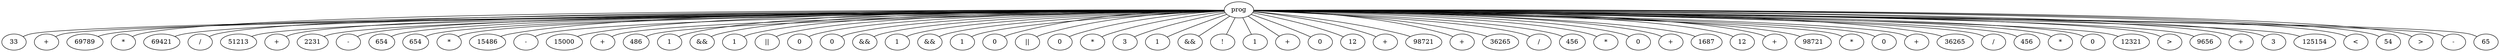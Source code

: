 graph ast { 
<AST.AST object at 0x7f556ed10d60>[label="prog"] 
<AST.AST object at 0x7f556ed10dc0>[label="33"] 
<AST.AST object at 0x7f556ed10df0>[label="+"] 
<AST.AST object at 0x7f556ed10c10>[label="69789"] 
<AST.AST object at 0x7f556ed10eb0>[label="*"] 
<AST.AST object at 0x7f556ed10e20>[label="69421"] 
<AST.AST object at 0x7f556ed107f0>[label="/"] 
<AST.AST object at 0x7f556ed102e0>[label="51213"] 
<AST.AST object at 0x7f556ed10e80>[label="+"] 
<AST.AST object at 0x7f556ed10ac0>[label="2231"] 
<AST.AST object at 0x7f556ed109d0>[label="-"] 
<AST.AST object at 0x7f556ed10280>[label="654"] 
<AST.AST object at 0x7f556ed106a0>[label="654"] 
<AST.AST object at 0x7f556ed103a0>[label="*"] 
<AST.AST object at 0x7f556ed104c0>[label="15486"] 
<AST.AST object at 0x7f556ed10220>[label="-"] 
<AST.AST object at 0x7f556ed103d0>[label="15000"] 
<AST.AST object at 0x7f556ed105e0>[label="+"] 
<AST.AST object at 0x7f556ed0d520>[label="486"] 
<AST.AST object at 0x7f556ed0d490>[label="1"] 
<AST.AST object at 0x7f556ed0d430>[label="&&"] 
<AST.AST object at 0x7f556ed0da30>[label="1"] 
<AST.AST object at 0x7f556ed0d790>[label="||"] 
<AST.AST object at 0x7f556ed0dac0>[label="0"] 
<AST.AST object at 0x7f556ed0d670>[label="0"] 
<AST.AST object at 0x7f556ed0dc10>[label="&&"] 
<AST.AST object at 0x7f556ed0db50>[label="1"] 
<AST.AST object at 0x7f556ed0dfa0>[label="&&"] 
<AST.AST object at 0x7f556ed0d730>[label="1"] 
<AST.AST object at 0x7f556ed0d820>[label="0"] 
<AST.AST object at 0x7f556ed0de80>[label="||"] 
<AST.AST object at 0x7f556ed0d970>[label="0"] 
<AST.AST object at 0x7f556ed0dd00>[label="*"] 
<AST.AST object at 0x7f556ed05a60>[label="3"] 
<AST.AST object at 0x7f556ed05b80>[label="1"] 
<AST.AST object at 0x7f556ed05fa0>[label="&&"] 
<AST.AST object at 0x7f556ed05c70>[label="!"] 
<AST.AST object at 0x7f556ed05eb0>[label="1"] 
<AST.AST object at 0x7f556ed05e50>[label="+"] 
<AST.AST object at 0x7f556ed05130>[label="0"] 
<AST.AST object at 0x7f556ed05280>[label="12"] 
<AST.AST object at 0x7f556ed05610>[label="+"] 
<AST.AST object at 0x7f556ed055e0>[label="98721"] 
<AST.AST object at 0x7f556ed05a90>[label="+"] 
<AST.AST object at 0x7f556ed052b0>[label="36265"] 
<AST.AST object at 0x7f556ed05430>[label="/"] 
<AST.AST object at 0x7f556ed05760>[label="456"] 
<AST.AST object at 0x7f556ed051f0>[label="*"] 
<AST.AST object at 0x7f556ed05160>[label="0"] 
<AST.AST object at 0x7f556ed055b0>[label="+"] 
<AST.AST object at 0x7f556ed05250>[label="1687"] 
<AST.AST object at 0x7f556ed02ee0>[label="12"] 
<AST.AST object at 0x7f556ed029d0>[label="+"] 
<AST.AST object at 0x7f556ed02fd0>[label="98721"] 
<AST.AST object at 0x7f556ed02fa0>[label="*"] 
<AST.AST object at 0x7f556ed02ca0>[label="0"] 
<AST.AST object at 0x7f556ed020d0>[label="+"] 
<AST.AST object at 0x7f556ed02100>[label="36265"] 
<AST.AST object at 0x7f556ed02d30>[label="/"] 
<AST.AST object at 0x7f556ed02160>[label="456"] 
<AST.AST object at 0x7f556ed02be0>[label="*"] 
<AST.AST object at 0x7f556ed02730>[label="0"] 
<AST.AST object at 0x7f556ed02280>[label="12321"] 
<AST.AST object at 0x7f556ed02bb0>[label=">"] 
<AST.AST object at 0x7f556ed02190>[label="9656"] 
<AST.AST object at 0x7f556ed02580>[label="+"] 
<AST.AST object at 0x7f556ed024c0>[label="3"] 
<AST.AST object at 0x7f556ed02550>[label="125154"] 
<AST.AST object at 0x7f556ed02400>[label="<"] 
<AST.AST object at 0x7f556ecff640>[label="54"] 
<AST.AST object at 0x7f556ecffb20>[label=">"] 
<AST.AST object at 0x7f556ecff700>[label="-"] 
<AST.AST object at 0x7f556ecff610>[label="65"] 
<AST.AST object at 0x7f556ed10d60> -- <AST.AST object at 0x7f556ed10dc0>
<AST.AST object at 0x7f556ed10d60> -- <AST.AST object at 0x7f556ed10df0>
<AST.AST object at 0x7f556ed10d60> -- <AST.AST object at 0x7f556ed10c10>
<AST.AST object at 0x7f556ed10d60> -- <AST.AST object at 0x7f556ed10eb0>
<AST.AST object at 0x7f556ed10d60> -- <AST.AST object at 0x7f556ed10e20>
<AST.AST object at 0x7f556ed10d60> -- <AST.AST object at 0x7f556ed107f0>
<AST.AST object at 0x7f556ed10d60> -- <AST.AST object at 0x7f556ed102e0>
<AST.AST object at 0x7f556ed10d60> -- <AST.AST object at 0x7f556ed10e80>
<AST.AST object at 0x7f556ed10d60> -- <AST.AST object at 0x7f556ed10ac0>
<AST.AST object at 0x7f556ed10d60> -- <AST.AST object at 0x7f556ed109d0>
<AST.AST object at 0x7f556ed10d60> -- <AST.AST object at 0x7f556ed10280>
<AST.AST object at 0x7f556ed10d60> -- <AST.AST object at 0x7f556ed106a0>
<AST.AST object at 0x7f556ed10d60> -- <AST.AST object at 0x7f556ed103a0>
<AST.AST object at 0x7f556ed10d60> -- <AST.AST object at 0x7f556ed104c0>
<AST.AST object at 0x7f556ed10d60> -- <AST.AST object at 0x7f556ed10220>
<AST.AST object at 0x7f556ed10d60> -- <AST.AST object at 0x7f556ed103d0>
<AST.AST object at 0x7f556ed10d60> -- <AST.AST object at 0x7f556ed105e0>
<AST.AST object at 0x7f556ed10d60> -- <AST.AST object at 0x7f556ed0d520>
<AST.AST object at 0x7f556ed10d60> -- <AST.AST object at 0x7f556ed0d490>
<AST.AST object at 0x7f556ed10d60> -- <AST.AST object at 0x7f556ed0d430>
<AST.AST object at 0x7f556ed10d60> -- <AST.AST object at 0x7f556ed0da30>
<AST.AST object at 0x7f556ed10d60> -- <AST.AST object at 0x7f556ed0d790>
<AST.AST object at 0x7f556ed10d60> -- <AST.AST object at 0x7f556ed0dac0>
<AST.AST object at 0x7f556ed10d60> -- <AST.AST object at 0x7f556ed0d670>
<AST.AST object at 0x7f556ed10d60> -- <AST.AST object at 0x7f556ed0dc10>
<AST.AST object at 0x7f556ed10d60> -- <AST.AST object at 0x7f556ed0db50>
<AST.AST object at 0x7f556ed10d60> -- <AST.AST object at 0x7f556ed0dfa0>
<AST.AST object at 0x7f556ed10d60> -- <AST.AST object at 0x7f556ed0d730>
<AST.AST object at 0x7f556ed10d60> -- <AST.AST object at 0x7f556ed0d820>
<AST.AST object at 0x7f556ed10d60> -- <AST.AST object at 0x7f556ed0de80>
<AST.AST object at 0x7f556ed10d60> -- <AST.AST object at 0x7f556ed0d970>
<AST.AST object at 0x7f556ed10d60> -- <AST.AST object at 0x7f556ed0dd00>
<AST.AST object at 0x7f556ed10d60> -- <AST.AST object at 0x7f556ed05a60>
<AST.AST object at 0x7f556ed10d60> -- <AST.AST object at 0x7f556ed05b80>
<AST.AST object at 0x7f556ed10d60> -- <AST.AST object at 0x7f556ed05fa0>
<AST.AST object at 0x7f556ed10d60> -- <AST.AST object at 0x7f556ed05c70>
<AST.AST object at 0x7f556ed10d60> -- <AST.AST object at 0x7f556ed05eb0>
<AST.AST object at 0x7f556ed10d60> -- <AST.AST object at 0x7f556ed05e50>
<AST.AST object at 0x7f556ed10d60> -- <AST.AST object at 0x7f556ed05130>
<AST.AST object at 0x7f556ed10d60> -- <AST.AST object at 0x7f556ed05280>
<AST.AST object at 0x7f556ed10d60> -- <AST.AST object at 0x7f556ed05610>
<AST.AST object at 0x7f556ed10d60> -- <AST.AST object at 0x7f556ed055e0>
<AST.AST object at 0x7f556ed10d60> -- <AST.AST object at 0x7f556ed05a90>
<AST.AST object at 0x7f556ed10d60> -- <AST.AST object at 0x7f556ed052b0>
<AST.AST object at 0x7f556ed10d60> -- <AST.AST object at 0x7f556ed05430>
<AST.AST object at 0x7f556ed10d60> -- <AST.AST object at 0x7f556ed05760>
<AST.AST object at 0x7f556ed10d60> -- <AST.AST object at 0x7f556ed051f0>
<AST.AST object at 0x7f556ed10d60> -- <AST.AST object at 0x7f556ed05160>
<AST.AST object at 0x7f556ed10d60> -- <AST.AST object at 0x7f556ed055b0>
<AST.AST object at 0x7f556ed10d60> -- <AST.AST object at 0x7f556ed05250>
<AST.AST object at 0x7f556ed10d60> -- <AST.AST object at 0x7f556ed02ee0>
<AST.AST object at 0x7f556ed10d60> -- <AST.AST object at 0x7f556ed029d0>
<AST.AST object at 0x7f556ed10d60> -- <AST.AST object at 0x7f556ed02fd0>
<AST.AST object at 0x7f556ed10d60> -- <AST.AST object at 0x7f556ed02fa0>
<AST.AST object at 0x7f556ed10d60> -- <AST.AST object at 0x7f556ed02ca0>
<AST.AST object at 0x7f556ed10d60> -- <AST.AST object at 0x7f556ed020d0>
<AST.AST object at 0x7f556ed10d60> -- <AST.AST object at 0x7f556ed02100>
<AST.AST object at 0x7f556ed10d60> -- <AST.AST object at 0x7f556ed02d30>
<AST.AST object at 0x7f556ed10d60> -- <AST.AST object at 0x7f556ed02160>
<AST.AST object at 0x7f556ed10d60> -- <AST.AST object at 0x7f556ed02be0>
<AST.AST object at 0x7f556ed10d60> -- <AST.AST object at 0x7f556ed02730>
<AST.AST object at 0x7f556ed10d60> -- <AST.AST object at 0x7f556ed02280>
<AST.AST object at 0x7f556ed10d60> -- <AST.AST object at 0x7f556ed02bb0>
<AST.AST object at 0x7f556ed10d60> -- <AST.AST object at 0x7f556ed02190>
<AST.AST object at 0x7f556ed10d60> -- <AST.AST object at 0x7f556ed02580>
<AST.AST object at 0x7f556ed10d60> -- <AST.AST object at 0x7f556ed024c0>
<AST.AST object at 0x7f556ed10d60> -- <AST.AST object at 0x7f556ed02550>
<AST.AST object at 0x7f556ed10d60> -- <AST.AST object at 0x7f556ed02400>
<AST.AST object at 0x7f556ed10d60> -- <AST.AST object at 0x7f556ecff640>
<AST.AST object at 0x7f556ed10d60> -- <AST.AST object at 0x7f556ecffb20>
<AST.AST object at 0x7f556ed10d60> -- <AST.AST object at 0x7f556ecff700>
<AST.AST object at 0x7f556ed10d60> -- <AST.AST object at 0x7f556ecff610>
}